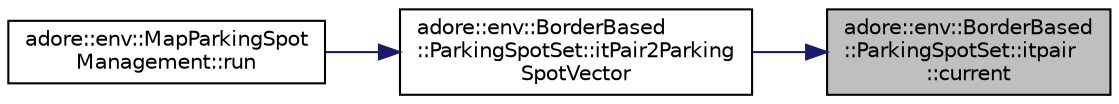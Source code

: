 digraph "adore::env::BorderBased::ParkingSpotSet::itpair::current"
{
 // LATEX_PDF_SIZE
  edge [fontname="Helvetica",fontsize="10",labelfontname="Helvetica",labelfontsize="10"];
  node [fontname="Helvetica",fontsize="10",shape=record];
  rankdir="RL";
  Node1 [label="adore::env::BorderBased\l::ParkingSpotSet::itpair\l::current",height=0.2,width=0.4,color="black", fillcolor="grey75", style="filled", fontcolor="black",tooltip=" "];
  Node1 -> Node2 [dir="back",color="midnightblue",fontsize="10",style="solid",fontname="Helvetica"];
  Node2 [label="adore::env::BorderBased\l::ParkingSpotSet::itPair2Parking\lSpotVector",height=0.2,width=0.4,color="black", fillcolor="white", style="filled",URL="$classadore_1_1env_1_1BorderBased_1_1ParkingSpotSet.html#a8cdff9d7fffa0bbdab8736a186bd75bf",tooltip=" "];
  Node2 -> Node3 [dir="back",color="midnightblue",fontsize="10",style="solid",fontname="Helvetica"];
  Node3 [label="adore::env::MapParkingSpot\lManagement::run",height=0.2,width=0.4,color="black", fillcolor="white", style="filled",URL="$classadore_1_1env_1_1MapParkingSpotManagement.html#a32efcf29e243dd5864cd9bb031e60129",tooltip="get new and outdated parking spots based on vehicle position"];
}
